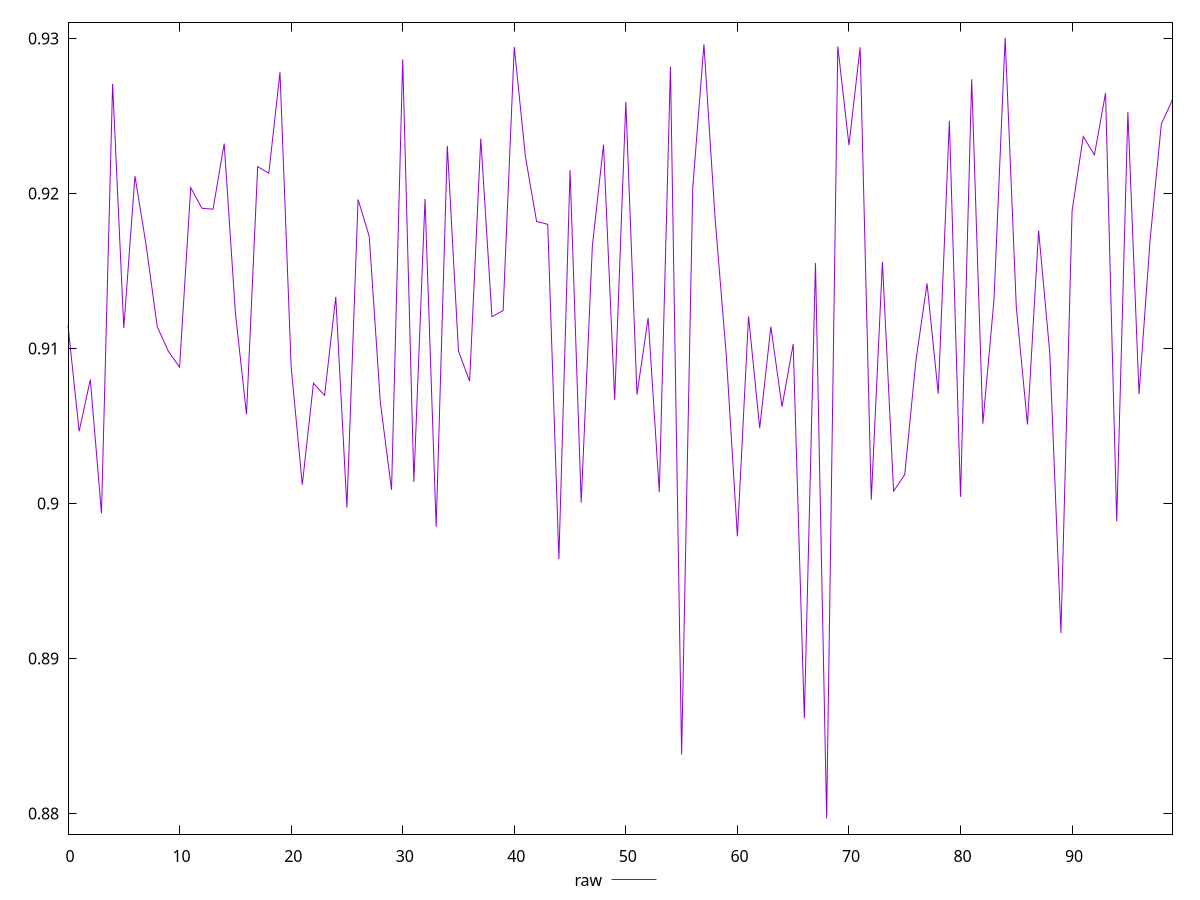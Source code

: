 reset

$raw <<EOF
0 0.9114895786442464
1 0.9046514124433992
2 0.9079909545001316
3 0.8993640658228146
4 0.9270673204113309
5 0.9113176214852754
6 0.9211207967303062
7 0.9166747042230152
8 0.9113935038707885
9 0.9098079305407297
10 0.908791932540095
11 0.9203743354683867
12 0.9190447479991939
13 0.9189808514833386
14 0.9232171049502885
15 0.9123305027560404
16 0.9057473608162607
17 0.9217249387449479
18 0.9213062202598469
19 0.9278260175442746
20 0.9088414278713729
21 0.9012098398393661
22 0.9077569848971488
23 0.9069717522416166
24 0.9133224144537239
25 0.8997321819127458
26 0.9196098180680107
27 0.9172337124822453
28 0.9065001912806419
29 0.9008750804595378
30 0.9286416192826773
31 0.9013917843925396
32 0.9196406696035716
33 0.898491950625985
34 0.9230681165264762
35 0.9098225773163112
36 0.907890638671989
37 0.9235437312956303
38 0.9120512915422146
39 0.9124392550165483
40 0.9294534716348771
41 0.9223828104232276
42 0.9181913921061233
43 0.9180047976810706
44 0.8964146803762277
45 0.9215127618727799
46 0.9000514505853167
47 0.9166011906952876
48 0.9231367079551327
49 0.9066877751203981
50 0.9259088124838868
51 0.9070280501465209
52 0.9119752549366246
53 0.9007344962936463
54 0.9281867571453059
55 0.8838047202950681
56 0.9203574023671414
57 0.9296204371466888
58 0.9183956133537272
59 0.9096031615945915
60 0.8978769823366005
61 0.9120687940673635
62 0.9048539177945538
63 0.9114013773225632
64 0.9062450956972528
65 0.9102826479302802
66 0.8861368814339055
67 0.9155066809185858
68 0.8796720674882483
69 0.929481356694705
70 0.923117181507704
71 0.9294278466663398
72 0.9002419503062968
73 0.915579837555441
74 0.9007903924035493
75 0.9018614908827167
76 0.9092085563553574
77 0.9141896808279237
78 0.9070851973572038
79 0.9246788892973474
80 0.9004297366906315
81 0.9273662837103537
82 0.905141803813509
83 0.9131291653782904
84 0.9300339275443932
85 0.912663510440096
86 0.9050889879618967
87 0.9176021094948956
88 0.9097194935438566
89 0.8916332412460267
90 0.9188783654882802
91 0.923672146424099
92 0.9224878929587077
93 0.9264733832459525
94 0.8988526921260295
95 0.9252554393833257
96 0.907049043763313
97 0.9170656790488029
98 0.9244785948100137
99 0.9260468787526561
EOF

set key outside below
set xrange [0:99]
set yrange [0.8786648302871254:0.9310411647455161]
set trange [0.8786648302871254:0.9310411647455161]
set terminal svg size 640, 500 enhanced background rgb 'white'
set output "report_00009_2021-02-08T22-37-41.559Z/meta/pScore/samples/pages+cached+noadtech+nomedia+nocss/raw/values.svg"

plot $raw title "raw" with line

reset
